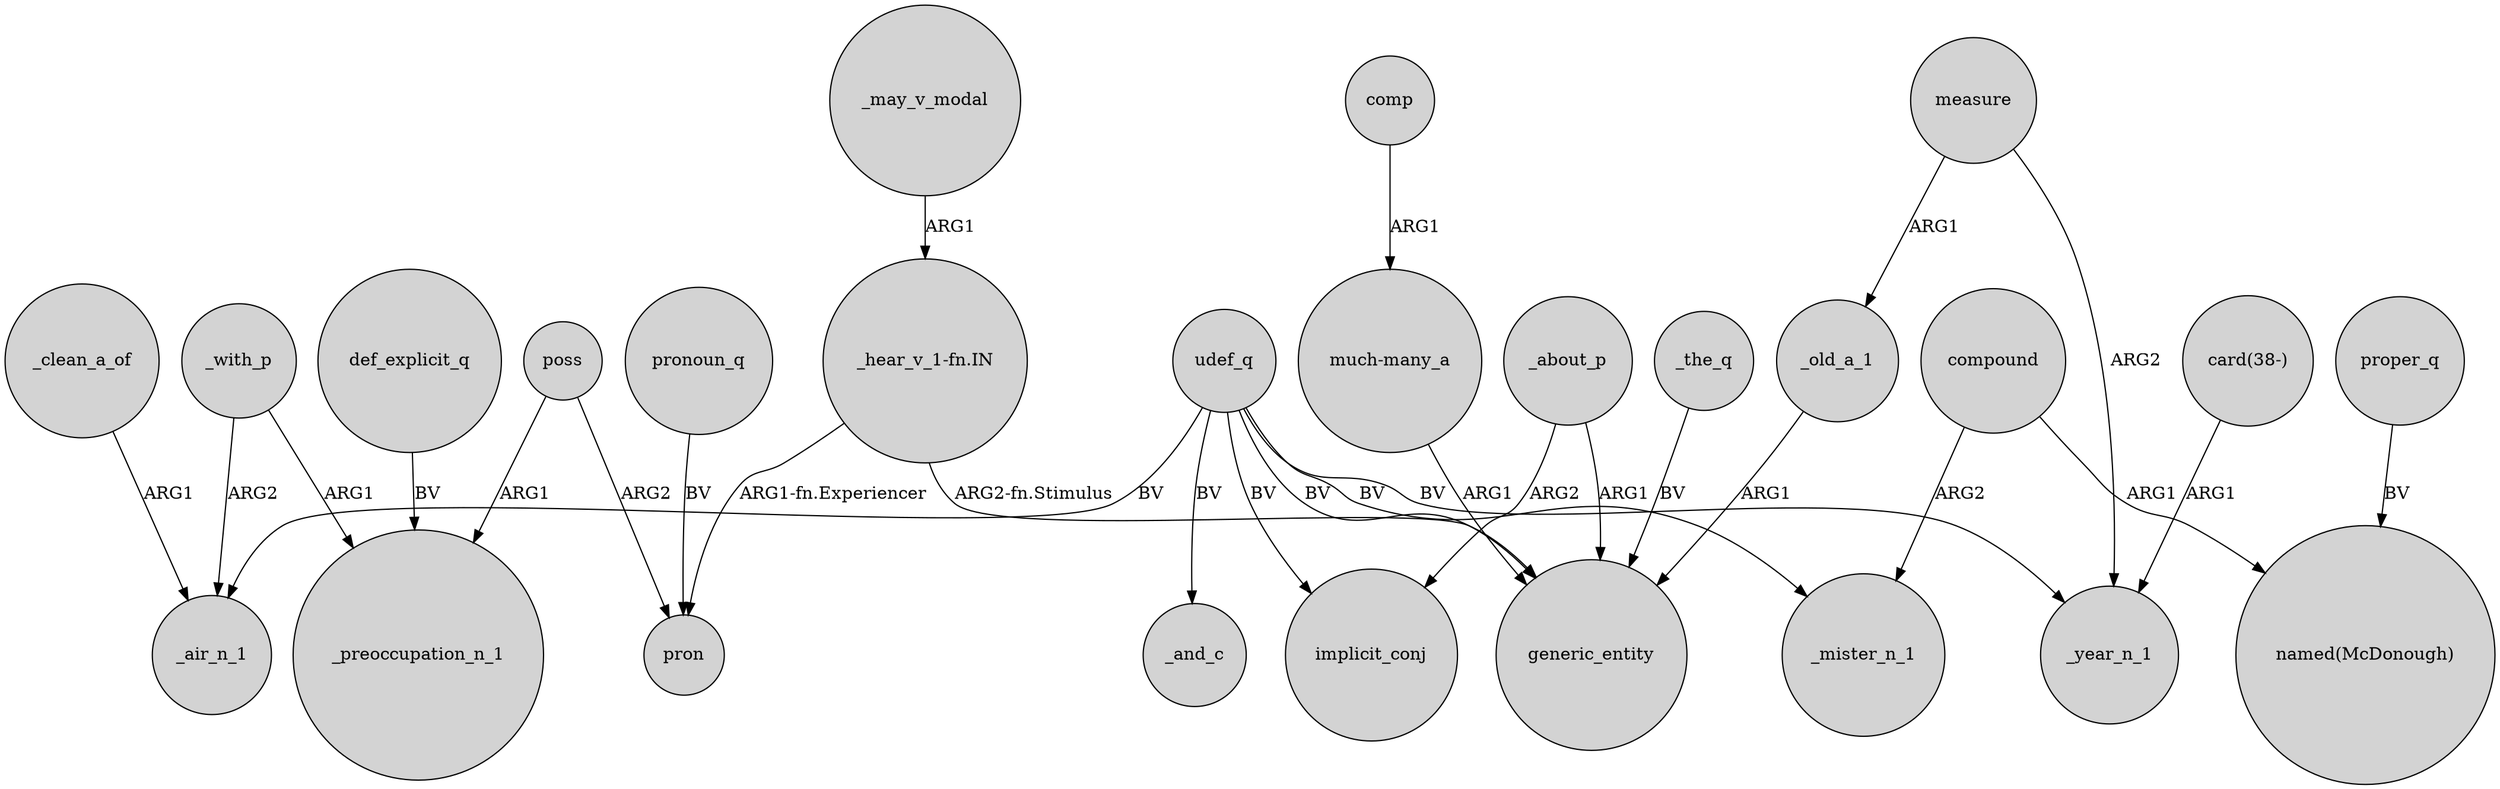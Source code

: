 digraph {
	node [shape=circle style=filled]
	_the_q -> generic_entity [label=BV]
	udef_q -> _air_n_1 [label=BV]
	udef_q -> generic_entity [label=BV]
	poss -> _preoccupation_n_1 [label=ARG1]
	poss -> pron [label=ARG2]
	measure -> _year_n_1 [label=ARG2]
	"_hear_v_1-fn.IN" -> generic_entity [label="ARG2-fn.Stimulus"]
	proper_q -> "named(McDonough)" [label=BV]
	"much-many_a" -> generic_entity [label=ARG1]
	_clean_a_of -> _air_n_1 [label=ARG1]
	compound -> _mister_n_1 [label=ARG2]
	_with_p -> _air_n_1 [label=ARG2]
	udef_q -> _mister_n_1 [label=BV]
	def_explicit_q -> _preoccupation_n_1 [label=BV]
	compound -> "named(McDonough)" [label=ARG1]
	udef_q -> implicit_conj [label=BV]
	"card(38-)" -> _year_n_1 [label=ARG1]
	measure -> _old_a_1 [label=ARG1]
	pronoun_q -> pron [label=BV]
	_may_v_modal -> "_hear_v_1-fn.IN" [label=ARG1]
	comp -> "much-many_a" [label=ARG1]
	"_hear_v_1-fn.IN" -> pron [label="ARG1-fn.Experiencer"]
	_old_a_1 -> generic_entity [label=ARG1]
	udef_q -> _year_n_1 [label=BV]
	_with_p -> _preoccupation_n_1 [label=ARG1]
	_about_p -> generic_entity [label=ARG1]
	udef_q -> _and_c [label=BV]
	_about_p -> implicit_conj [label=ARG2]
}
